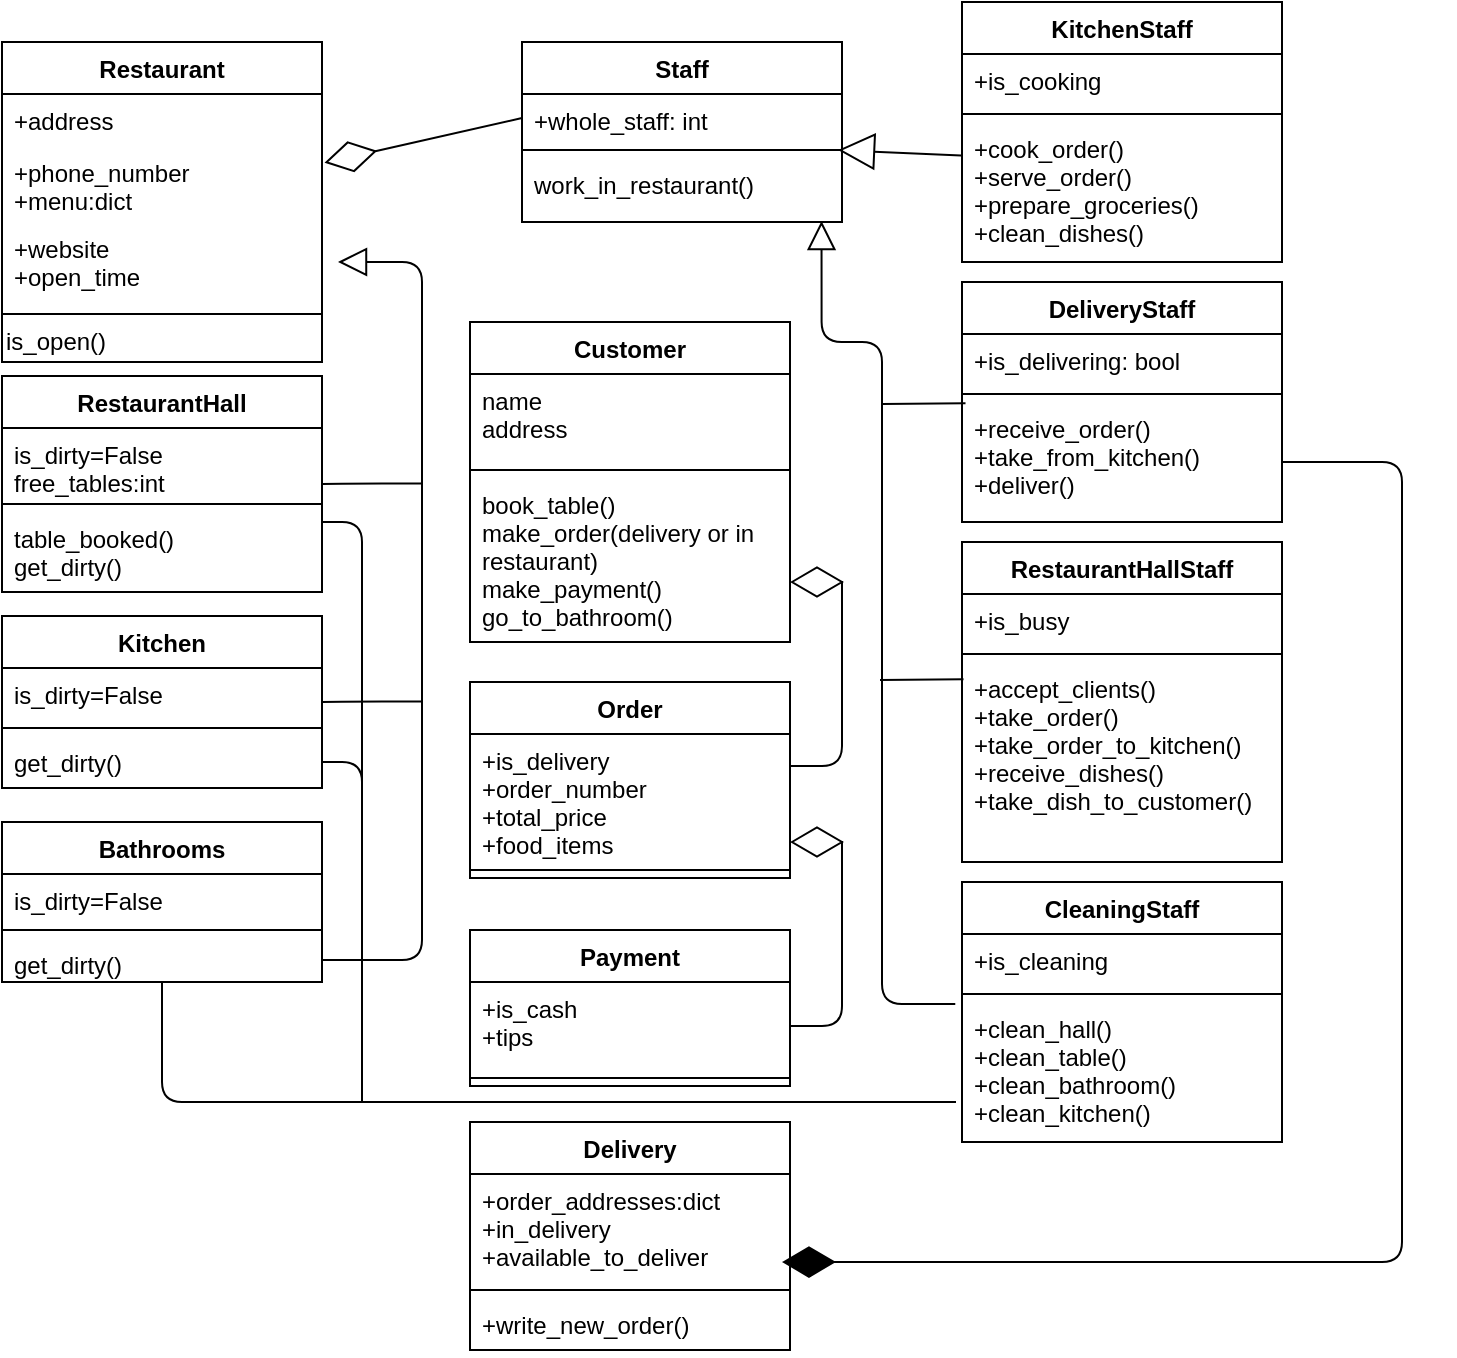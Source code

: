 <mxfile version="15.3.5" type="device"><diagram id="C5RBs43oDa-KdzZeNtuy" name="Page-1"><mxGraphModel dx="1422" dy="598" grid="1" gridSize="10" guides="1" tooltips="1" connect="1" arrows="1" fold="1" page="1" pageScale="1" pageWidth="827" pageHeight="1169" math="0" shadow="0"><root><mxCell id="WIyWlLk6GJQsqaUBKTNV-0"/><mxCell id="WIyWlLk6GJQsqaUBKTNV-1" parent="WIyWlLk6GJQsqaUBKTNV-0"/><mxCell id="zkfFHV4jXpPFQw0GAbJ--0" value="Restaurant" style="swimlane;fontStyle=1;align=center;verticalAlign=top;childLayout=stackLayout;horizontal=1;startSize=26;horizontalStack=0;resizeParent=1;resizeLast=0;collapsible=1;marginBottom=0;rounded=0;shadow=0;strokeWidth=1;" parent="WIyWlLk6GJQsqaUBKTNV-1" vertex="1"><mxGeometry x="20" y="30" width="160" height="160" as="geometry"><mxRectangle x="230" y="140" width="160" height="26" as="alternateBounds"/></mxGeometry></mxCell><mxCell id="zkfFHV4jXpPFQw0GAbJ--1" value="+address&#xA;" style="text;align=left;verticalAlign=top;spacingLeft=4;spacingRight=4;overflow=hidden;rotatable=0;points=[[0,0.5],[1,0.5]];portConstraint=eastwest;" parent="zkfFHV4jXpPFQw0GAbJ--0" vertex="1"><mxGeometry y="26" width="160" height="26" as="geometry"/></mxCell><mxCell id="zkfFHV4jXpPFQw0GAbJ--2" value="+phone_number&#xA;+menu:dict" style="text;align=left;verticalAlign=top;spacingLeft=4;spacingRight=4;overflow=hidden;rotatable=0;points=[[0,0.5],[1,0.5]];portConstraint=eastwest;rounded=0;shadow=0;html=0;" parent="zkfFHV4jXpPFQw0GAbJ--0" vertex="1"><mxGeometry y="52" width="160" height="38" as="geometry"/></mxCell><mxCell id="zkfFHV4jXpPFQw0GAbJ--3" value="+website&#xA;+open_time" style="text;align=left;verticalAlign=top;spacingLeft=4;spacingRight=4;overflow=hidden;rotatable=0;points=[[0,0.5],[1,0.5]];portConstraint=eastwest;rounded=0;shadow=0;html=0;" parent="zkfFHV4jXpPFQw0GAbJ--0" vertex="1"><mxGeometry y="90" width="160" height="42" as="geometry"/></mxCell><mxCell id="zkfFHV4jXpPFQw0GAbJ--4" value="" style="line;html=1;strokeWidth=1;align=left;verticalAlign=middle;spacingTop=-1;spacingLeft=3;spacingRight=3;rotatable=0;labelPosition=right;points=[];portConstraint=eastwest;" parent="zkfFHV4jXpPFQw0GAbJ--0" vertex="1"><mxGeometry y="132" width="160" height="8" as="geometry"/></mxCell><mxCell id="bkY6tSdwP3jpIZoFo11n-3" value="&lt;div align=&quot;left&quot;&gt;is_open()&lt;br&gt;&lt;/div&gt;" style="text;html=1;resizable=0;autosize=1;align=left;verticalAlign=middle;points=[];fillColor=none;strokeColor=none;rounded=0;hachureGap=4;pointerEvents=0;" parent="zkfFHV4jXpPFQw0GAbJ--0" vertex="1"><mxGeometry y="140" width="160" height="20" as="geometry"/></mxCell><mxCell id="bkY6tSdwP3jpIZoFo11n-4" value="Staff" style="swimlane;fontStyle=1;align=center;verticalAlign=top;childLayout=stackLayout;horizontal=1;startSize=26;horizontalStack=0;resizeParent=1;resizeParentMax=0;resizeLast=0;collapsible=1;marginBottom=0;hachureGap=4;pointerEvents=0;" parent="WIyWlLk6GJQsqaUBKTNV-1" vertex="1"><mxGeometry x="280" y="30" width="160" height="90" as="geometry"/></mxCell><mxCell id="bkY6tSdwP3jpIZoFo11n-5" value="+whole_staff: int&#xA;" style="text;strokeColor=none;fillColor=none;align=left;verticalAlign=top;spacingLeft=4;spacingRight=4;overflow=hidden;rotatable=0;points=[[0,0.5],[1,0.5]];portConstraint=eastwest;" parent="bkY6tSdwP3jpIZoFo11n-4" vertex="1"><mxGeometry y="26" width="160" height="24" as="geometry"/></mxCell><mxCell id="bkY6tSdwP3jpIZoFo11n-6" value="" style="line;strokeWidth=1;fillColor=none;align=left;verticalAlign=middle;spacingTop=-1;spacingLeft=3;spacingRight=3;rotatable=0;labelPosition=right;points=[];portConstraint=eastwest;" parent="bkY6tSdwP3jpIZoFo11n-4" vertex="1"><mxGeometry y="50" width="160" height="8" as="geometry"/></mxCell><mxCell id="bkY6tSdwP3jpIZoFo11n-7" value="work_in_restaurant()&#xA;&#xA;&#xA;" style="text;strokeColor=none;fillColor=none;align=left;verticalAlign=top;spacingLeft=4;spacingRight=4;overflow=hidden;rotatable=0;points=[[0,0.5],[1,0.5]];portConstraint=eastwest;" parent="bkY6tSdwP3jpIZoFo11n-4" vertex="1"><mxGeometry y="58" width="160" height="32" as="geometry"/></mxCell><mxCell id="bkY6tSdwP3jpIZoFo11n-10" value="KitchenStaff" style="swimlane;fontStyle=1;align=center;verticalAlign=top;childLayout=stackLayout;horizontal=1;startSize=26;horizontalStack=0;resizeParent=1;resizeParentMax=0;resizeLast=0;collapsible=1;marginBottom=0;hachureGap=4;pointerEvents=0;" parent="WIyWlLk6GJQsqaUBKTNV-1" vertex="1"><mxGeometry x="500" y="10" width="160" height="130" as="geometry"/></mxCell><mxCell id="bkY6tSdwP3jpIZoFo11n-11" value="+is_cooking" style="text;strokeColor=none;fillColor=none;align=left;verticalAlign=top;spacingLeft=4;spacingRight=4;overflow=hidden;rotatable=0;points=[[0,0.5],[1,0.5]];portConstraint=eastwest;" parent="bkY6tSdwP3jpIZoFo11n-10" vertex="1"><mxGeometry y="26" width="160" height="26" as="geometry"/></mxCell><mxCell id="bkY6tSdwP3jpIZoFo11n-12" value="" style="line;strokeWidth=1;fillColor=none;align=left;verticalAlign=middle;spacingTop=-1;spacingLeft=3;spacingRight=3;rotatable=0;labelPosition=right;points=[];portConstraint=eastwest;" parent="bkY6tSdwP3jpIZoFo11n-10" vertex="1"><mxGeometry y="52" width="160" height="8" as="geometry"/></mxCell><mxCell id="bkY6tSdwP3jpIZoFo11n-13" value="+cook_order()&#xA;+serve_order()&#xA;+prepare_groceries()&#xA;+clean_dishes()&#xA;" style="text;strokeColor=none;fillColor=none;align=left;verticalAlign=top;spacingLeft=4;spacingRight=4;overflow=hidden;rotatable=0;points=[[0,0.5],[1,0.5]];portConstraint=eastwest;" parent="bkY6tSdwP3jpIZoFo11n-10" vertex="1"><mxGeometry y="60" width="160" height="70" as="geometry"/></mxCell><mxCell id="bkY6tSdwP3jpIZoFo11n-15" value="" style="endArrow=diamondThin;endFill=0;endSize=24;html=1;sourcePerimeterSpacing=8;targetPerimeterSpacing=8;exitX=0;exitY=0.5;exitDx=0;exitDy=0;entryX=1.008;entryY=0.22;entryDx=0;entryDy=0;entryPerimeter=0;" parent="WIyWlLk6GJQsqaUBKTNV-1" source="bkY6tSdwP3jpIZoFo11n-5" target="zkfFHV4jXpPFQw0GAbJ--2" edge="1"><mxGeometry width="160" relative="1" as="geometry"><mxPoint x="280" y="104" as="sourcePoint"/><mxPoint x="181" y="87" as="targetPoint"/></mxGeometry></mxCell><mxCell id="bkY6tSdwP3jpIZoFo11n-16" value="" style="endArrow=block;endSize=16;endFill=0;html=1;sourcePerimeterSpacing=8;targetPerimeterSpacing=8;exitX=-0.003;exitY=0.24;exitDx=0;exitDy=0;exitPerimeter=0;" parent="WIyWlLk6GJQsqaUBKTNV-1" source="bkY6tSdwP3jpIZoFo11n-13" edge="1"><mxGeometry x="0.125" y="-30" width="160" relative="1" as="geometry"><mxPoint x="550" y="89.71" as="sourcePoint"/><mxPoint x="438" y="84" as="targetPoint"/><mxPoint as="offset"/></mxGeometry></mxCell><mxCell id="bkY6tSdwP3jpIZoFo11n-18" value="DeliveryStaff" style="swimlane;fontStyle=1;align=center;verticalAlign=top;childLayout=stackLayout;horizontal=1;startSize=26;horizontalStack=0;resizeParent=1;resizeParentMax=0;resizeLast=0;collapsible=1;marginBottom=0;hachureGap=4;pointerEvents=0;" parent="WIyWlLk6GJQsqaUBKTNV-1" vertex="1"><mxGeometry x="500" y="150" width="160" height="120" as="geometry"/></mxCell><mxCell id="bkY6tSdwP3jpIZoFo11n-19" value="+is_delivering: bool" style="text;strokeColor=none;fillColor=none;align=left;verticalAlign=top;spacingLeft=4;spacingRight=4;overflow=hidden;rotatable=0;points=[[0,0.5],[1,0.5]];portConstraint=eastwest;" parent="bkY6tSdwP3jpIZoFo11n-18" vertex="1"><mxGeometry y="26" width="160" height="26" as="geometry"/></mxCell><mxCell id="bkY6tSdwP3jpIZoFo11n-20" value="" style="line;strokeWidth=1;fillColor=none;align=left;verticalAlign=middle;spacingTop=-1;spacingLeft=3;spacingRight=3;rotatable=0;labelPosition=right;points=[];portConstraint=eastwest;" parent="bkY6tSdwP3jpIZoFo11n-18" vertex="1"><mxGeometry y="52" width="160" height="8" as="geometry"/></mxCell><mxCell id="bkY6tSdwP3jpIZoFo11n-21" value="+receive_order()&#xA;+take_from_kitchen()&#xA;+deliver()&#xA;&#xA;" style="text;strokeColor=none;fillColor=none;align=left;verticalAlign=top;spacingLeft=4;spacingRight=4;overflow=hidden;rotatable=0;points=[[0,0.5],[1,0.5]];portConstraint=eastwest;" parent="bkY6tSdwP3jpIZoFo11n-18" vertex="1"><mxGeometry y="60" width="160" height="60" as="geometry"/></mxCell><mxCell id="bkY6tSdwP3jpIZoFo11n-22" value="RestaurantHallStaff" style="swimlane;fontStyle=1;align=center;verticalAlign=top;childLayout=stackLayout;horizontal=1;startSize=26;horizontalStack=0;resizeParent=1;resizeParentMax=0;resizeLast=0;collapsible=1;marginBottom=0;hachureGap=4;pointerEvents=0;" parent="WIyWlLk6GJQsqaUBKTNV-1" vertex="1"><mxGeometry x="500" y="280" width="160" height="160" as="geometry"/></mxCell><mxCell id="bkY6tSdwP3jpIZoFo11n-23" value="+is_busy" style="text;strokeColor=none;fillColor=none;align=left;verticalAlign=top;spacingLeft=4;spacingRight=4;overflow=hidden;rotatable=0;points=[[0,0.5],[1,0.5]];portConstraint=eastwest;" parent="bkY6tSdwP3jpIZoFo11n-22" vertex="1"><mxGeometry y="26" width="160" height="26" as="geometry"/></mxCell><mxCell id="bkY6tSdwP3jpIZoFo11n-24" value="" style="line;strokeWidth=1;fillColor=none;align=left;verticalAlign=middle;spacingTop=-1;spacingLeft=3;spacingRight=3;rotatable=0;labelPosition=right;points=[];portConstraint=eastwest;" parent="bkY6tSdwP3jpIZoFo11n-22" vertex="1"><mxGeometry y="52" width="160" height="8" as="geometry"/></mxCell><mxCell id="bkY6tSdwP3jpIZoFo11n-25" value="+accept_clients()&#xA;+take_order()&#xA;+take_order_to_kitchen()&#xA;+receive_dishes()&#xA;+take_dish_to_customer()&#xA;" style="text;strokeColor=none;fillColor=none;align=left;verticalAlign=top;spacingLeft=4;spacingRight=4;overflow=hidden;rotatable=0;points=[[0,0.5],[1,0.5]];portConstraint=eastwest;" parent="bkY6tSdwP3jpIZoFo11n-22" vertex="1"><mxGeometry y="60" width="160" height="100" as="geometry"/></mxCell><mxCell id="bkY6tSdwP3jpIZoFo11n-26" value="CleaningStaff" style="swimlane;fontStyle=1;align=center;verticalAlign=top;childLayout=stackLayout;horizontal=1;startSize=26;horizontalStack=0;resizeParent=1;resizeParentMax=0;resizeLast=0;collapsible=1;marginBottom=0;hachureGap=4;pointerEvents=0;" parent="WIyWlLk6GJQsqaUBKTNV-1" vertex="1"><mxGeometry x="500" y="450" width="160" height="130" as="geometry"/></mxCell><mxCell id="bkY6tSdwP3jpIZoFo11n-27" value="+is_cleaning" style="text;strokeColor=none;fillColor=none;align=left;verticalAlign=top;spacingLeft=4;spacingRight=4;overflow=hidden;rotatable=0;points=[[0,0.5],[1,0.5]];portConstraint=eastwest;" parent="bkY6tSdwP3jpIZoFo11n-26" vertex="1"><mxGeometry y="26" width="160" height="26" as="geometry"/></mxCell><mxCell id="bkY6tSdwP3jpIZoFo11n-28" value="" style="line;strokeWidth=1;fillColor=none;align=left;verticalAlign=middle;spacingTop=-1;spacingLeft=3;spacingRight=3;rotatable=0;labelPosition=right;points=[];portConstraint=eastwest;" parent="bkY6tSdwP3jpIZoFo11n-26" vertex="1"><mxGeometry y="52" width="160" height="8" as="geometry"/></mxCell><mxCell id="bkY6tSdwP3jpIZoFo11n-29" value="+clean_hall()&#xA;+clean_table()&#xA;+clean_bathroom()&#xA;+clean_kitchen()&#xA;&#xA;&#xA;" style="text;strokeColor=none;fillColor=none;align=left;verticalAlign=top;spacingLeft=4;spacingRight=4;overflow=hidden;rotatable=0;points=[[0,0.5],[1,0.5]];portConstraint=eastwest;" parent="bkY6tSdwP3jpIZoFo11n-26" vertex="1"><mxGeometry y="60" width="160" height="70" as="geometry"/></mxCell><mxCell id="bkY6tSdwP3jpIZoFo11n-32" value="" style="endArrow=block;html=1;endSize=12;startArrow=none;startSize=14;startFill=0;edgeStyle=orthogonalEdgeStyle;align=left;verticalAlign=bottom;sourcePerimeterSpacing=8;targetPerimeterSpacing=8;exitX=-0.021;exitY=0.014;exitDx=0;exitDy=0;exitPerimeter=0;entryX=0.936;entryY=0.985;entryDx=0;entryDy=0;entryPerimeter=0;endFill=0;" parent="WIyWlLk6GJQsqaUBKTNV-1" source="bkY6tSdwP3jpIZoFo11n-29" target="bkY6tSdwP3jpIZoFo11n-7" edge="1"><mxGeometry x="-0.846" y="22" relative="1" as="geometry"><mxPoint x="330" y="440" as="sourcePoint"/><mxPoint x="410" y="120" as="targetPoint"/><Array as="points"><mxPoint x="460" y="511"/><mxPoint x="460" y="180"/><mxPoint x="430" y="180"/></Array><mxPoint x="12" y="19" as="offset"/></mxGeometry></mxCell><mxCell id="bkY6tSdwP3jpIZoFo11n-36" value="" style="endArrow=none;html=1;startSize=14;endSize=14;sourcePerimeterSpacing=8;targetPerimeterSpacing=8;exitX=0.011;exitY=0.011;exitDx=0;exitDy=0;exitPerimeter=0;" parent="WIyWlLk6GJQsqaUBKTNV-1" source="bkY6tSdwP3jpIZoFo11n-21" edge="1"><mxGeometry width="50" height="50" relative="1" as="geometry"><mxPoint x="390" y="220" as="sourcePoint"/><mxPoint x="460" y="211" as="targetPoint"/></mxGeometry></mxCell><mxCell id="bkY6tSdwP3jpIZoFo11n-37" value="" style="endArrow=none;html=1;startSize=14;endSize=14;sourcePerimeterSpacing=8;targetPerimeterSpacing=8;exitX=0.011;exitY=0.011;exitDx=0;exitDy=0;exitPerimeter=0;" parent="WIyWlLk6GJQsqaUBKTNV-1" edge="1"><mxGeometry width="50" height="50" relative="1" as="geometry"><mxPoint x="500.76" y="348.66" as="sourcePoint"/><mxPoint x="459" y="349" as="targetPoint"/></mxGeometry></mxCell><mxCell id="bkY6tSdwP3jpIZoFo11n-38" value="RestaurantHall" style="swimlane;fontStyle=1;align=center;verticalAlign=top;childLayout=stackLayout;horizontal=1;startSize=26;horizontalStack=0;resizeParent=1;resizeParentMax=0;resizeLast=0;collapsible=1;marginBottom=0;hachureGap=4;pointerEvents=0;" parent="WIyWlLk6GJQsqaUBKTNV-1" vertex="1"><mxGeometry x="20" y="197" width="160" height="108" as="geometry"/></mxCell><mxCell id="bkY6tSdwP3jpIZoFo11n-39" value="is_dirty=False&#xA;free_tables:int" style="text;strokeColor=none;fillColor=none;align=left;verticalAlign=top;spacingLeft=4;spacingRight=4;overflow=hidden;rotatable=0;points=[[0,0.5],[1,0.5]];portConstraint=eastwest;" parent="bkY6tSdwP3jpIZoFo11n-38" vertex="1"><mxGeometry y="26" width="160" height="34" as="geometry"/></mxCell><mxCell id="bkY6tSdwP3jpIZoFo11n-40" value="" style="line;strokeWidth=1;fillColor=none;align=left;verticalAlign=middle;spacingTop=-1;spacingLeft=3;spacingRight=3;rotatable=0;labelPosition=right;points=[];portConstraint=eastwest;" parent="bkY6tSdwP3jpIZoFo11n-38" vertex="1"><mxGeometry y="60" width="160" height="8" as="geometry"/></mxCell><mxCell id="bkY6tSdwP3jpIZoFo11n-41" value="table_booked()&#xA;get_dirty()" style="text;strokeColor=none;fillColor=none;align=left;verticalAlign=top;spacingLeft=4;spacingRight=4;overflow=hidden;rotatable=0;points=[[0,0.5],[1,0.5]];portConstraint=eastwest;" parent="bkY6tSdwP3jpIZoFo11n-38" vertex="1"><mxGeometry y="68" width="160" height="40" as="geometry"/></mxCell><mxCell id="bkY6tSdwP3jpIZoFo11n-42" value="Kitchen" style="swimlane;fontStyle=1;align=center;verticalAlign=top;childLayout=stackLayout;horizontal=1;startSize=26;horizontalStack=0;resizeParent=1;resizeParentMax=0;resizeLast=0;collapsible=1;marginBottom=0;hachureGap=4;pointerEvents=0;" parent="WIyWlLk6GJQsqaUBKTNV-1" vertex="1"><mxGeometry x="20" y="317" width="160" height="86" as="geometry"/></mxCell><mxCell id="bkY6tSdwP3jpIZoFo11n-43" value="is_dirty=False" style="text;strokeColor=none;fillColor=none;align=left;verticalAlign=top;spacingLeft=4;spacingRight=4;overflow=hidden;rotatable=0;points=[[0,0.5],[1,0.5]];portConstraint=eastwest;" parent="bkY6tSdwP3jpIZoFo11n-42" vertex="1"><mxGeometry y="26" width="160" height="26" as="geometry"/></mxCell><mxCell id="bkY6tSdwP3jpIZoFo11n-44" value="" style="line;strokeWidth=1;fillColor=none;align=left;verticalAlign=middle;spacingTop=-1;spacingLeft=3;spacingRight=3;rotatable=0;labelPosition=right;points=[];portConstraint=eastwest;" parent="bkY6tSdwP3jpIZoFo11n-42" vertex="1"><mxGeometry y="52" width="160" height="8" as="geometry"/></mxCell><mxCell id="bkY6tSdwP3jpIZoFo11n-45" value="get_dirty()" style="text;strokeColor=none;fillColor=none;align=left;verticalAlign=top;spacingLeft=4;spacingRight=4;overflow=hidden;rotatable=0;points=[[0,0.5],[1,0.5]];portConstraint=eastwest;" parent="bkY6tSdwP3jpIZoFo11n-42" vertex="1"><mxGeometry y="60" width="160" height="26" as="geometry"/></mxCell><mxCell id="bkY6tSdwP3jpIZoFo11n-46" value="Bathrooms" style="swimlane;fontStyle=1;align=center;verticalAlign=top;childLayout=stackLayout;horizontal=1;startSize=26;horizontalStack=0;resizeParent=1;resizeParentMax=0;resizeLast=0;collapsible=1;marginBottom=0;hachureGap=4;pointerEvents=0;" parent="WIyWlLk6GJQsqaUBKTNV-1" vertex="1"><mxGeometry x="20" y="420" width="160" height="80" as="geometry"/></mxCell><mxCell id="bkY6tSdwP3jpIZoFo11n-47" value="is_dirty=False" style="text;strokeColor=none;fillColor=none;align=left;verticalAlign=top;spacingLeft=4;spacingRight=4;overflow=hidden;rotatable=0;points=[[0,0.5],[1,0.5]];portConstraint=eastwest;" parent="bkY6tSdwP3jpIZoFo11n-46" vertex="1"><mxGeometry y="26" width="160" height="24" as="geometry"/></mxCell><mxCell id="bkY6tSdwP3jpIZoFo11n-48" value="" style="line;strokeWidth=1;fillColor=none;align=left;verticalAlign=middle;spacingTop=-1;spacingLeft=3;spacingRight=3;rotatable=0;labelPosition=right;points=[];portConstraint=eastwest;" parent="bkY6tSdwP3jpIZoFo11n-46" vertex="1"><mxGeometry y="50" width="160" height="8" as="geometry"/></mxCell><mxCell id="bkY6tSdwP3jpIZoFo11n-49" value="get_dirty()" style="text;strokeColor=none;fillColor=none;align=left;verticalAlign=top;spacingLeft=4;spacingRight=4;overflow=hidden;rotatable=0;points=[[0,0.5],[1,0.5]];portConstraint=eastwest;" parent="bkY6tSdwP3jpIZoFo11n-46" vertex="1"><mxGeometry y="58" width="160" height="22" as="geometry"/></mxCell><mxCell id="bkY6tSdwP3jpIZoFo11n-50" value="" style="endArrow=block;html=1;endSize=12;startArrow=none;startSize=14;startFill=0;edgeStyle=orthogonalEdgeStyle;align=left;verticalAlign=bottom;sourcePerimeterSpacing=8;targetPerimeterSpacing=8;exitX=1;exitY=0.5;exitDx=0;exitDy=0;endFill=0;" parent="WIyWlLk6GJQsqaUBKTNV-1" source="bkY6tSdwP3jpIZoFo11n-49" target="zkfFHV4jXpPFQw0GAbJ--3" edge="1"><mxGeometry x="-0.846" y="22" relative="1" as="geometry"><mxPoint x="284.64" y="520.7" as="sourcePoint"/><mxPoint x="198.24" y="131.536" as="targetPoint"/><Array as="points"><mxPoint x="230" y="489"/><mxPoint x="230" y="140"/></Array><mxPoint x="12" y="19" as="offset"/></mxGeometry></mxCell><mxCell id="bkY6tSdwP3jpIZoFo11n-51" value="" style="endArrow=none;html=1;startSize=14;endSize=14;sourcePerimeterSpacing=8;targetPerimeterSpacing=8;" parent="WIyWlLk6GJQsqaUBKTNV-1" edge="1"><mxGeometry width="50" height="50" relative="1" as="geometry"><mxPoint x="230" y="359.71" as="sourcePoint"/><mxPoint x="180" y="360.05" as="targetPoint"/><Array as="points"><mxPoint x="200" y="359.71"/></Array></mxGeometry></mxCell><mxCell id="bkY6tSdwP3jpIZoFo11n-52" value="" style="endArrow=none;html=1;startSize=14;endSize=14;sourcePerimeterSpacing=8;targetPerimeterSpacing=8;" parent="WIyWlLk6GJQsqaUBKTNV-1" edge="1"><mxGeometry width="50" height="50" relative="1" as="geometry"><mxPoint x="230" y="250.71" as="sourcePoint"/><mxPoint x="180" y="251.05" as="targetPoint"/><Array as="points"><mxPoint x="200" y="250.71"/></Array></mxGeometry></mxCell><mxCell id="bkY6tSdwP3jpIZoFo11n-57" value="Customer" style="swimlane;fontStyle=1;align=center;verticalAlign=top;childLayout=stackLayout;horizontal=1;startSize=26;horizontalStack=0;resizeParent=1;resizeParentMax=0;resizeLast=0;collapsible=1;marginBottom=0;hachureGap=4;pointerEvents=0;" parent="WIyWlLk6GJQsqaUBKTNV-1" vertex="1"><mxGeometry x="254" y="170" width="160" height="160" as="geometry"/></mxCell><mxCell id="bkY6tSdwP3jpIZoFo11n-58" value="name&#xA;address" style="text;strokeColor=none;fillColor=none;align=left;verticalAlign=top;spacingLeft=4;spacingRight=4;overflow=hidden;rotatable=0;points=[[0,0.5],[1,0.5]];portConstraint=eastwest;" parent="bkY6tSdwP3jpIZoFo11n-57" vertex="1"><mxGeometry y="26" width="160" height="44" as="geometry"/></mxCell><mxCell id="bkY6tSdwP3jpIZoFo11n-59" value="" style="line;strokeWidth=1;fillColor=none;align=left;verticalAlign=middle;spacingTop=-1;spacingLeft=3;spacingRight=3;rotatable=0;labelPosition=right;points=[];portConstraint=eastwest;" parent="bkY6tSdwP3jpIZoFo11n-57" vertex="1"><mxGeometry y="70" width="160" height="8" as="geometry"/></mxCell><mxCell id="bkY6tSdwP3jpIZoFo11n-60" value="book_table()&#xA;make_order(delivery or in &#xA;restaurant)&#xA;make_payment()&#xA;go_to_bathroom()&#xA;&#xA;&#xA;" style="text;strokeColor=none;fillColor=none;align=left;verticalAlign=top;spacingLeft=4;spacingRight=4;overflow=hidden;rotatable=0;points=[[0,0.5],[1,0.5]];portConstraint=eastwest;" parent="bkY6tSdwP3jpIZoFo11n-57" vertex="1"><mxGeometry y="78" width="160" height="82" as="geometry"/></mxCell><mxCell id="bkY6tSdwP3jpIZoFo11n-74" value="Payment" style="swimlane;fontStyle=1;align=center;verticalAlign=top;childLayout=stackLayout;horizontal=1;startSize=26;horizontalStack=0;resizeParent=1;resizeParentMax=0;resizeLast=0;collapsible=1;marginBottom=0;hachureGap=4;pointerEvents=0;" parent="WIyWlLk6GJQsqaUBKTNV-1" vertex="1"><mxGeometry x="254" y="474" width="160" height="78" as="geometry"/></mxCell><mxCell id="bkY6tSdwP3jpIZoFo11n-75" value="+is_cash&#xA;+tips&#xA;" style="text;strokeColor=none;fillColor=none;align=left;verticalAlign=top;spacingLeft=4;spacingRight=4;overflow=hidden;rotatable=0;points=[[0,0.5],[1,0.5]];portConstraint=eastwest;" parent="bkY6tSdwP3jpIZoFo11n-74" vertex="1"><mxGeometry y="26" width="160" height="44" as="geometry"/></mxCell><mxCell id="bkY6tSdwP3jpIZoFo11n-76" value="" style="line;strokeWidth=1;fillColor=none;align=left;verticalAlign=middle;spacingTop=-1;spacingLeft=3;spacingRight=3;rotatable=0;labelPosition=right;points=[];portConstraint=eastwest;" parent="bkY6tSdwP3jpIZoFo11n-74" vertex="1"><mxGeometry y="70" width="160" height="8" as="geometry"/></mxCell><mxCell id="Ub42kX9c_nlNvM_3jZEd-0" value="Order" style="swimlane;fontStyle=1;align=center;verticalAlign=top;childLayout=stackLayout;horizontal=1;startSize=26;horizontalStack=0;resizeParent=1;resizeParentMax=0;resizeLast=0;collapsible=1;marginBottom=0;hachureGap=4;pointerEvents=0;" vertex="1" parent="WIyWlLk6GJQsqaUBKTNV-1"><mxGeometry x="254" y="350" width="160" height="98" as="geometry"/></mxCell><mxCell id="Ub42kX9c_nlNvM_3jZEd-1" value="+is_delivery&#xA;+order_number&#xA;+total_price&#xA;+food_items" style="text;strokeColor=none;fillColor=none;align=left;verticalAlign=top;spacingLeft=4;spacingRight=4;overflow=hidden;rotatable=0;points=[[0,0.5],[1,0.5]];portConstraint=eastwest;" vertex="1" parent="Ub42kX9c_nlNvM_3jZEd-0"><mxGeometry y="26" width="160" height="64" as="geometry"/></mxCell><mxCell id="Ub42kX9c_nlNvM_3jZEd-2" value="" style="line;strokeWidth=1;fillColor=none;align=left;verticalAlign=middle;spacingTop=-1;spacingLeft=3;spacingRight=3;rotatable=0;labelPosition=right;points=[];portConstraint=eastwest;" vertex="1" parent="Ub42kX9c_nlNvM_3jZEd-0"><mxGeometry y="90" width="160" height="8" as="geometry"/></mxCell><mxCell id="Ub42kX9c_nlNvM_3jZEd-4" value="Delivery" style="swimlane;fontStyle=1;align=center;verticalAlign=top;childLayout=stackLayout;horizontal=1;startSize=26;horizontalStack=0;resizeParent=1;resizeParentMax=0;resizeLast=0;collapsible=1;marginBottom=0;hachureGap=4;pointerEvents=0;" vertex="1" parent="WIyWlLk6GJQsqaUBKTNV-1"><mxGeometry x="254" y="570" width="160" height="114" as="geometry"/></mxCell><mxCell id="Ub42kX9c_nlNvM_3jZEd-5" value="+order_addresses:dict&#xA;+in_delivery&#xA;+available_to_deliver" style="text;strokeColor=none;fillColor=none;align=left;verticalAlign=top;spacingLeft=4;spacingRight=4;overflow=hidden;rotatable=0;points=[[0,0.5],[1,0.5]];portConstraint=eastwest;" vertex="1" parent="Ub42kX9c_nlNvM_3jZEd-4"><mxGeometry y="26" width="160" height="54" as="geometry"/></mxCell><mxCell id="Ub42kX9c_nlNvM_3jZEd-6" value="" style="line;strokeWidth=1;fillColor=none;align=left;verticalAlign=middle;spacingTop=-1;spacingLeft=3;spacingRight=3;rotatable=0;labelPosition=right;points=[];portConstraint=eastwest;" vertex="1" parent="Ub42kX9c_nlNvM_3jZEd-4"><mxGeometry y="80" width="160" height="8" as="geometry"/></mxCell><mxCell id="Ub42kX9c_nlNvM_3jZEd-7" value="+write_new_order()" style="text;strokeColor=none;fillColor=none;align=left;verticalAlign=top;spacingLeft=4;spacingRight=4;overflow=hidden;rotatable=0;points=[[0,0.5],[1,0.5]];portConstraint=eastwest;" vertex="1" parent="Ub42kX9c_nlNvM_3jZEd-4"><mxGeometry y="88" width="160" height="26" as="geometry"/></mxCell><mxCell id="Ub42kX9c_nlNvM_3jZEd-9" value="" style="endArrow=diamondThin;endFill=0;endSize=24;html=1;sourcePerimeterSpacing=8;targetPerimeterSpacing=8;exitX=1;exitY=0.5;exitDx=0;exitDy=0;" edge="1" parent="WIyWlLk6GJQsqaUBKTNV-1" source="bkY6tSdwP3jpIZoFo11n-75"><mxGeometry width="160" relative="1" as="geometry"><mxPoint x="300" y="450" as="sourcePoint"/><mxPoint x="414" y="430" as="targetPoint"/><Array as="points"><mxPoint x="440" y="522"/><mxPoint x="440" y="430"/></Array></mxGeometry></mxCell><mxCell id="Ub42kX9c_nlNvM_3jZEd-10" value="" style="endArrow=diamondThin;endFill=0;endSize=24;html=1;sourcePerimeterSpacing=8;targetPerimeterSpacing=8;exitX=1;exitY=0.5;exitDx=0;exitDy=0;" edge="1" parent="WIyWlLk6GJQsqaUBKTNV-1"><mxGeometry width="160" relative="1" as="geometry"><mxPoint x="414" y="392" as="sourcePoint"/><mxPoint x="414" y="300" as="targetPoint"/><Array as="points"><mxPoint x="440" y="392"/><mxPoint x="440" y="300"/></Array></mxGeometry></mxCell><mxCell id="Ub42kX9c_nlNvM_3jZEd-12" value="" style="endArrow=diamondThin;endFill=1;endSize=24;html=1;sourcePerimeterSpacing=8;targetPerimeterSpacing=8;entryX=0.975;entryY=0.815;entryDx=0;entryDy=0;entryPerimeter=0;exitX=1;exitY=0.75;exitDx=0;exitDy=0;" edge="1" parent="WIyWlLk6GJQsqaUBKTNV-1" source="bkY6tSdwP3jpIZoFo11n-18" target="Ub42kX9c_nlNvM_3jZEd-5"><mxGeometry width="160" relative="1" as="geometry"><mxPoint x="600" y="640" as="sourcePoint"/><mxPoint x="440" y="640" as="targetPoint"/><Array as="points"><mxPoint x="720" y="240"/><mxPoint x="720" y="640"/></Array></mxGeometry></mxCell><mxCell id="Ub42kX9c_nlNvM_3jZEd-13" value="" style="endArrow=none;html=1;startSize=14;endSize=14;sourcePerimeterSpacing=8;targetPerimeterSpacing=8;exitX=0.5;exitY=1;exitDx=0;exitDy=0;" edge="1" parent="WIyWlLk6GJQsqaUBKTNV-1" source="bkY6tSdwP3jpIZoFo11n-46"><mxGeometry width="50" height="50" relative="1" as="geometry"><mxPoint x="120" y="590" as="sourcePoint"/><mxPoint x="497" y="560" as="targetPoint"/><Array as="points"><mxPoint x="100" y="560"/></Array></mxGeometry></mxCell><mxCell id="Ub42kX9c_nlNvM_3jZEd-14" value="" style="endArrow=none;html=1;startSize=14;endSize=14;sourcePerimeterSpacing=8;targetPerimeterSpacing=8;entryX=1;entryY=0.5;entryDx=0;entryDy=0;" edge="1" parent="WIyWlLk6GJQsqaUBKTNV-1" target="bkY6tSdwP3jpIZoFo11n-45"><mxGeometry width="50" height="50" relative="1" as="geometry"><mxPoint x="200" y="560" as="sourcePoint"/><mxPoint x="220" y="510" as="targetPoint"/><Array as="points"><mxPoint x="200" y="390"/></Array></mxGeometry></mxCell><mxCell id="Ub42kX9c_nlNvM_3jZEd-15" value="" style="endArrow=none;html=1;startSize=14;endSize=14;sourcePerimeterSpacing=8;targetPerimeterSpacing=8;entryX=1;entryY=0.5;entryDx=0;entryDy=0;" edge="1" parent="WIyWlLk6GJQsqaUBKTNV-1"><mxGeometry width="50" height="50" relative="1" as="geometry"><mxPoint x="200" y="440" as="sourcePoint"/><mxPoint x="180" y="270" as="targetPoint"/><Array as="points"><mxPoint x="200" y="270"/></Array></mxGeometry></mxCell></root></mxGraphModel></diagram></mxfile>